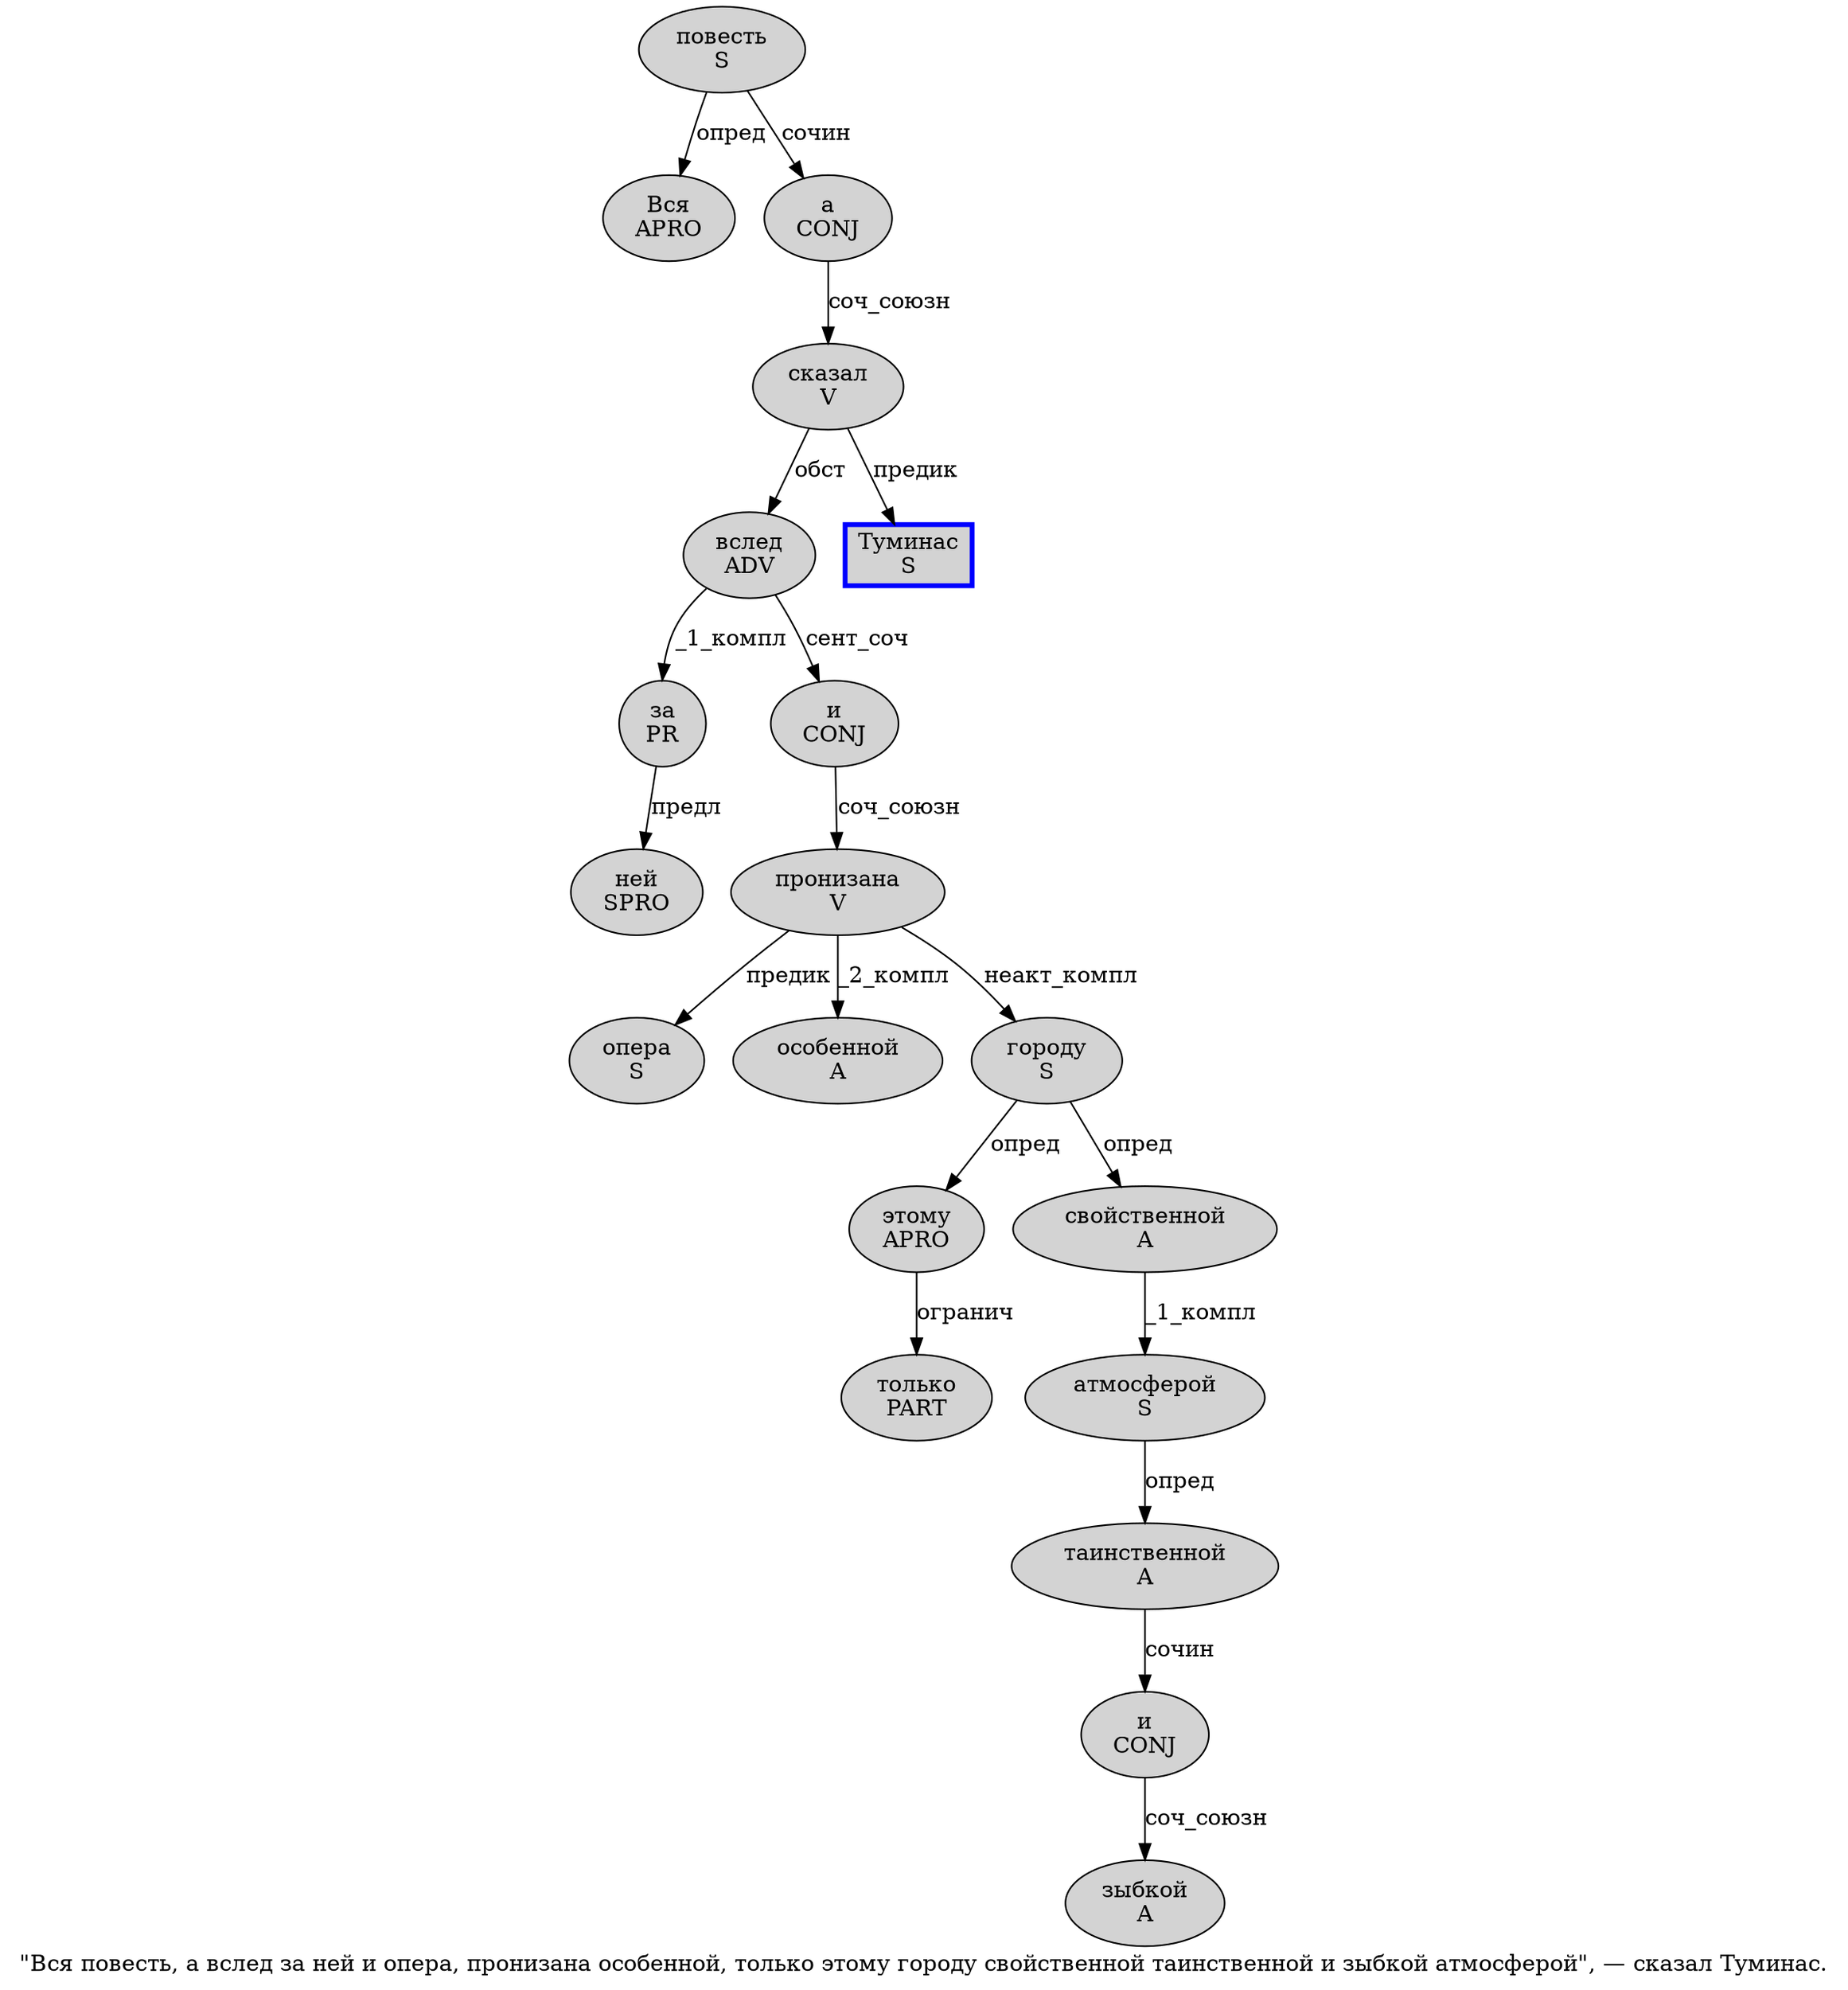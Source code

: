 digraph SENTENCE_845 {
	graph [label="\"Вся повесть, а вслед за ней и опера, пронизана особенной, только этому городу свойственной таинственной и зыбкой атмосферой\", — сказал Туминас."]
	node [style=filled]
		1 [label="Вся
APRO" color="" fillcolor=lightgray penwidth=1 shape=ellipse]
		2 [label="повесть
S" color="" fillcolor=lightgray penwidth=1 shape=ellipse]
		4 [label="а
CONJ" color="" fillcolor=lightgray penwidth=1 shape=ellipse]
		5 [label="вслед
ADV" color="" fillcolor=lightgray penwidth=1 shape=ellipse]
		6 [label="за
PR" color="" fillcolor=lightgray penwidth=1 shape=ellipse]
		7 [label="ней
SPRO" color="" fillcolor=lightgray penwidth=1 shape=ellipse]
		8 [label="и
CONJ" color="" fillcolor=lightgray penwidth=1 shape=ellipse]
		9 [label="опера
S" color="" fillcolor=lightgray penwidth=1 shape=ellipse]
		11 [label="пронизана
V" color="" fillcolor=lightgray penwidth=1 shape=ellipse]
		12 [label="особенной
A" color="" fillcolor=lightgray penwidth=1 shape=ellipse]
		14 [label="только
PART" color="" fillcolor=lightgray penwidth=1 shape=ellipse]
		15 [label="этому
APRO" color="" fillcolor=lightgray penwidth=1 shape=ellipse]
		16 [label="городу
S" color="" fillcolor=lightgray penwidth=1 shape=ellipse]
		17 [label="свойственной
A" color="" fillcolor=lightgray penwidth=1 shape=ellipse]
		18 [label="таинственной
A" color="" fillcolor=lightgray penwidth=1 shape=ellipse]
		19 [label="и
CONJ" color="" fillcolor=lightgray penwidth=1 shape=ellipse]
		20 [label="зыбкой
A" color="" fillcolor=lightgray penwidth=1 shape=ellipse]
		21 [label="атмосферой
S" color="" fillcolor=lightgray penwidth=1 shape=ellipse]
		25 [label="сказал
V" color="" fillcolor=lightgray penwidth=1 shape=ellipse]
		26 [label="Туминас
S" color=blue fillcolor=lightgray penwidth=3 shape=box]
			8 -> 11 [label="соч_союзн"]
			15 -> 14 [label="огранич"]
			18 -> 19 [label="сочин"]
			2 -> 1 [label="опред"]
			2 -> 4 [label="сочин"]
			11 -> 9 [label="предик"]
			11 -> 12 [label="_2_компл"]
			11 -> 16 [label="неакт_компл"]
			4 -> 25 [label="соч_союзн"]
			6 -> 7 [label="предл"]
			5 -> 6 [label="_1_компл"]
			5 -> 8 [label="сент_соч"]
			25 -> 5 [label="обст"]
			25 -> 26 [label="предик"]
			17 -> 21 [label="_1_компл"]
			16 -> 15 [label="опред"]
			16 -> 17 [label="опред"]
			19 -> 20 [label="соч_союзн"]
			21 -> 18 [label="опред"]
}